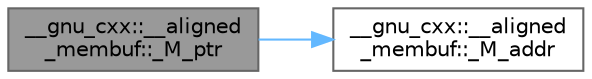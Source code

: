 digraph "__gnu_cxx::__aligned_membuf::_M_ptr"
{
 // LATEX_PDF_SIZE
  bgcolor="transparent";
  edge [fontname=Helvetica,fontsize=10,labelfontname=Helvetica,labelfontsize=10];
  node [fontname=Helvetica,fontsize=10,shape=box,height=0.2,width=0.4];
  rankdir="LR";
  Node1 [id="Node000001",label="__gnu_cxx::__aligned\l_membuf::_M_ptr",height=0.2,width=0.4,color="gray40", fillcolor="grey60", style="filled", fontcolor="black",tooltip=" "];
  Node1 -> Node2 [id="edge2_Node000001_Node000002",color="steelblue1",style="solid",tooltip=" "];
  Node2 [id="Node000002",label="__gnu_cxx::__aligned\l_membuf::_M_addr",height=0.2,width=0.4,color="grey40", fillcolor="white", style="filled",URL="$struct____gnu__cxx_1_1____aligned__membuf.html#a2b9646a5aa6db498e005165d28a7ce6c",tooltip=" "];
}
